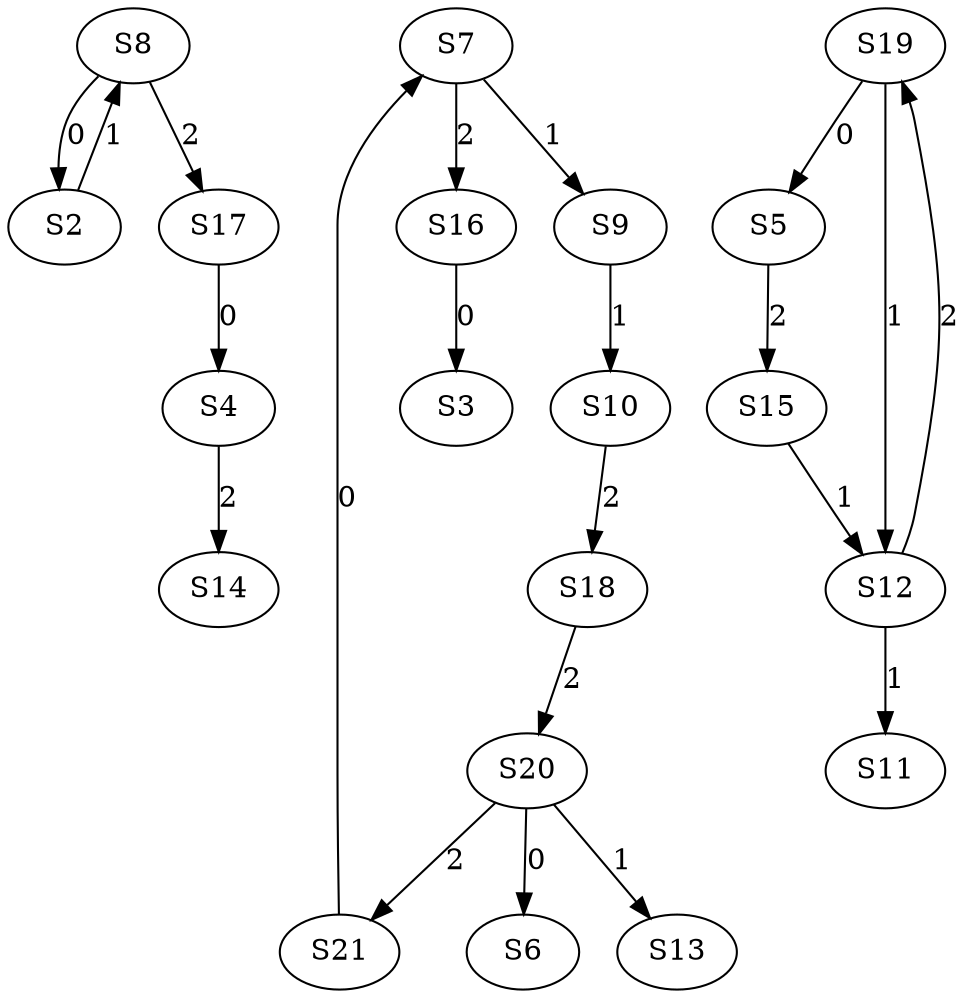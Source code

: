 strict digraph {
	S8 -> S2 [ label = 0 ];
	S16 -> S3 [ label = 0 ];
	S17 -> S4 [ label = 0 ];
	S19 -> S5 [ label = 0 ];
	S20 -> S6 [ label = 0 ];
	S21 -> S7 [ label = 0 ];
	S2 -> S8 [ label = 1 ];
	S7 -> S9 [ label = 1 ];
	S9 -> S10 [ label = 1 ];
	S12 -> S11 [ label = 1 ];
	S15 -> S12 [ label = 1 ];
	S20 -> S13 [ label = 1 ];
	S4 -> S14 [ label = 2 ];
	S5 -> S15 [ label = 2 ];
	S7 -> S16 [ label = 2 ];
	S8 -> S17 [ label = 2 ];
	S10 -> S18 [ label = 2 ];
	S12 -> S19 [ label = 2 ];
	S18 -> S20 [ label = 2 ];
	S20 -> S21 [ label = 2 ];
	S19 -> S12 [ label = 1 ];
}